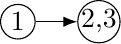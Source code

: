 \documentclass[tikz]{standalone}
\usetikzlibrary{arrows, arrows.meta, calc, positioning}
\tikzset{arrow/.style = {-{Latex[length=.5em]}}}
\begin{document}
\begin{tikzpicture}
    \begin{scope}[every node/.style = {draw, circle, minimum size = 1.25em, inner sep=0pt}]
        \node[draw] (1) at (0,0) {1};
        \node[draw] (2) [right=1.5em of 1] {2,3};

        \draw[arrow] (1) to (2);
    \end{scope}
\end{tikzpicture}
\end{document}
